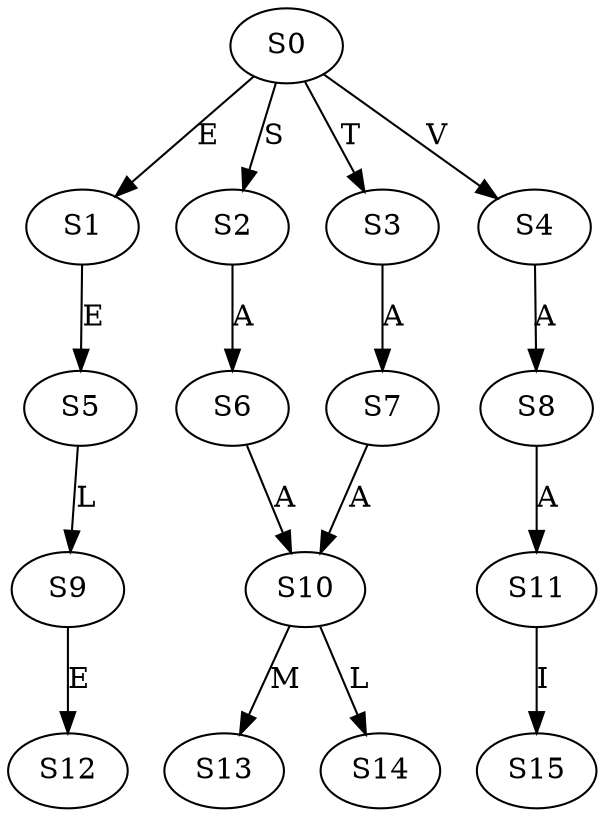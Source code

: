 strict digraph  {
	S0 -> S1 [ label = E ];
	S0 -> S2 [ label = S ];
	S0 -> S3 [ label = T ];
	S0 -> S4 [ label = V ];
	S1 -> S5 [ label = E ];
	S2 -> S6 [ label = A ];
	S3 -> S7 [ label = A ];
	S4 -> S8 [ label = A ];
	S5 -> S9 [ label = L ];
	S6 -> S10 [ label = A ];
	S7 -> S10 [ label = A ];
	S8 -> S11 [ label = A ];
	S9 -> S12 [ label = E ];
	S10 -> S13 [ label = M ];
	S10 -> S14 [ label = L ];
	S11 -> S15 [ label = I ];
}
